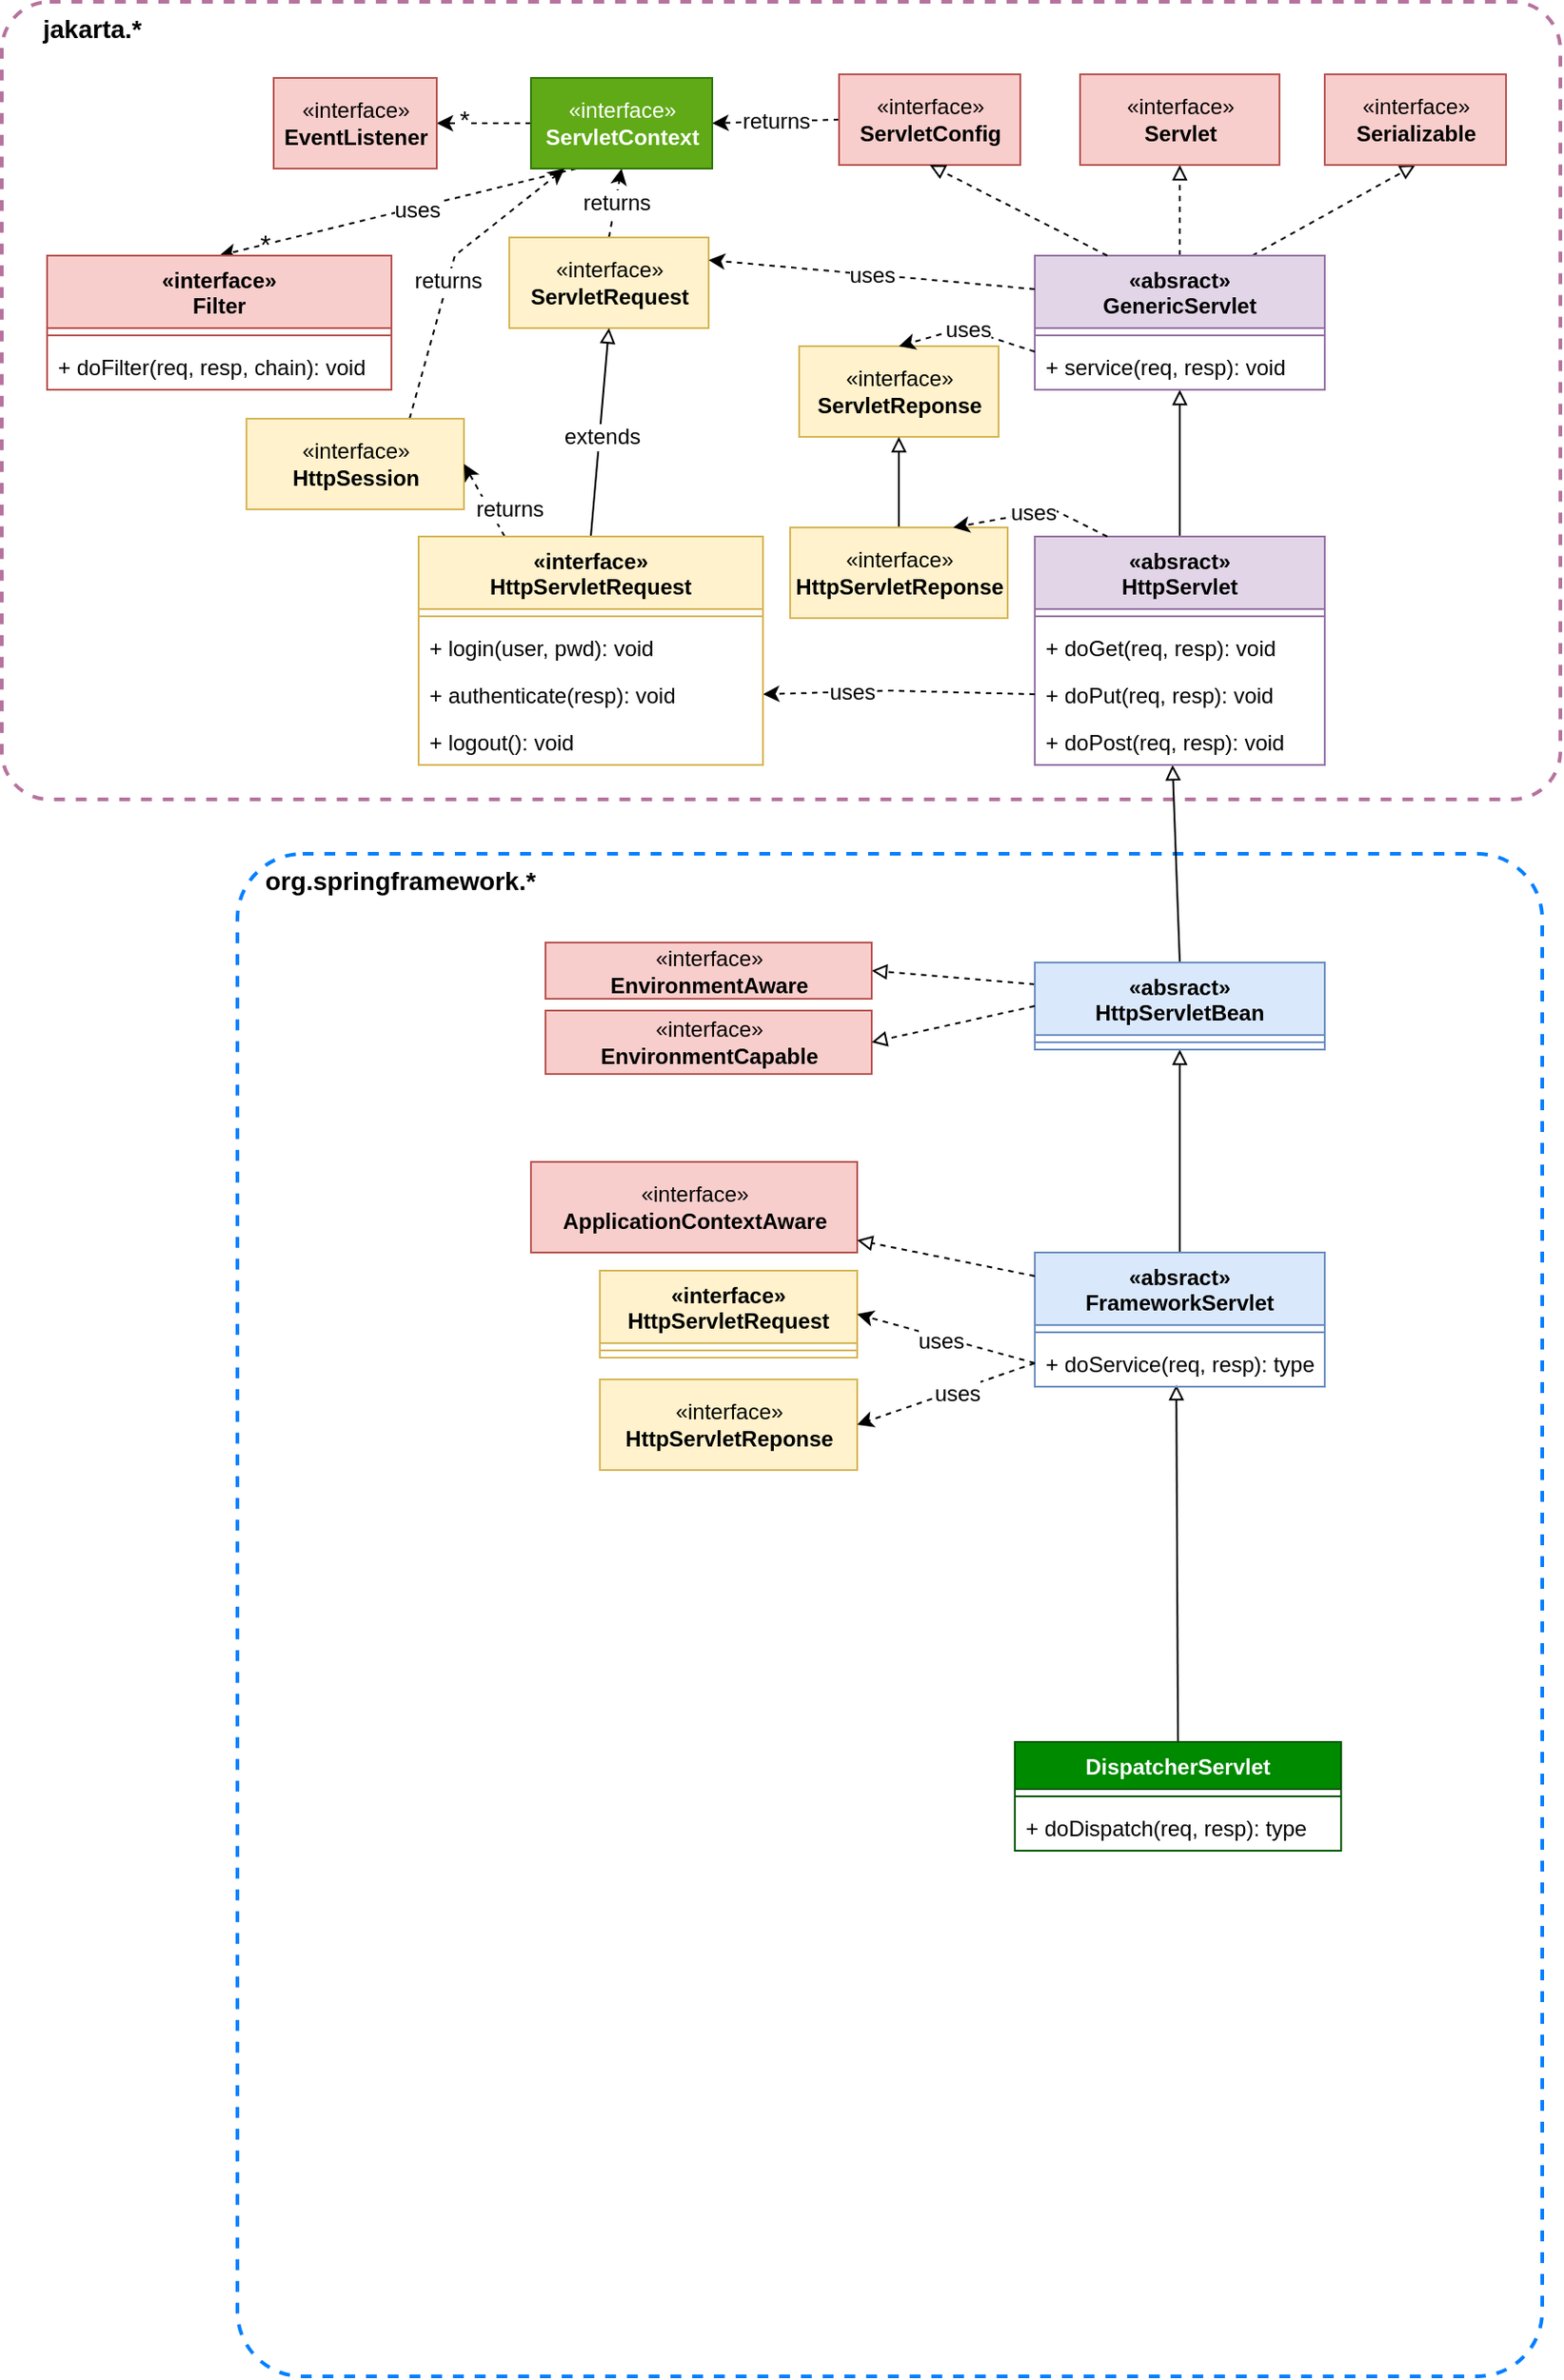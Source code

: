 <mxfile version="20.5.3" type="embed"><diagram id="JSrcArIyG3kDKEfSRT3X" name="Page-1"><mxGraphModel dx="864" dy="543" grid="1" gridSize="10" guides="1" tooltips="1" connect="1" arrows="1" fold="1" page="1" pageScale="1" pageWidth="1200" pageHeight="1920" math="0" shadow="0"><root><mxCell id="0"/><mxCell id="1" parent="0"/><mxCell id="40" value="" style="rounded=1;whiteSpace=wrap;html=1;fillColor=none;dashed=1;strokeWidth=2;strokeColor=#B5739D;arcSize=6;" vertex="1" parent="1"><mxGeometry x="80" y="310" width="860" height="440" as="geometry"/></mxCell><mxCell id="39" value="" style="rounded=1;whiteSpace=wrap;html=1;fillColor=none;dashed=1;strokeWidth=2;strokeColor=#007FFF;arcSize=5;" vertex="1" parent="1"><mxGeometry x="210" y="780" width="720" height="840" as="geometry"/></mxCell><mxCell id="29" style="rounded=0;orthogonalLoop=1;jettySize=auto;html=1;exitX=0.5;exitY=0;exitDx=0;exitDy=0;entryX=0.488;entryY=0.962;entryDx=0;entryDy=0;entryPerimeter=0;endArrow=block;endFill=0;" edge="1" parent="1" source="2" target="9"><mxGeometry relative="1" as="geometry"/></mxCell><mxCell id="2" value="DispatcherServlet" style="swimlane;fontStyle=1;align=center;verticalAlign=top;childLayout=stackLayout;horizontal=1;startSize=26;horizontalStack=0;resizeParent=1;resizeParentMax=0;resizeLast=0;collapsible=1;marginBottom=0;fillColor=#008a00;strokeColor=#005700;fontColor=#ffffff;" vertex="1" parent="1"><mxGeometry x="639" y="1270" width="180" height="60" as="geometry"/></mxCell><mxCell id="4" value="" style="line;strokeWidth=1;fillColor=none;align=left;verticalAlign=middle;spacingTop=-1;spacingLeft=3;spacingRight=3;rotatable=0;labelPosition=right;points=[];portConstraint=eastwest;strokeColor=inherit;" vertex="1" parent="2"><mxGeometry y="26" width="180" height="8" as="geometry"/></mxCell><mxCell id="5" value="+ doDispatch(req, resp): type" style="text;strokeColor=none;fillColor=none;align=left;verticalAlign=top;spacingLeft=4;spacingRight=4;overflow=hidden;rotatable=0;points=[[0,0.5],[1,0.5]];portConstraint=eastwest;" vertex="1" parent="2"><mxGeometry y="34" width="180" height="26" as="geometry"/></mxCell><mxCell id="30" style="edgeStyle=none;rounded=0;orthogonalLoop=1;jettySize=auto;html=1;exitX=0.5;exitY=0;exitDx=0;exitDy=0;entryX=0.5;entryY=1;entryDx=0;entryDy=0;endArrow=block;endFill=0;" edge="1" parent="1" source="6" target="10"><mxGeometry relative="1" as="geometry"><mxPoint x="730" y="897.988" as="targetPoint"/></mxGeometry></mxCell><mxCell id="6" value="«absract»&#10;FrameworkServlet" style="swimlane;fontStyle=1;align=center;verticalAlign=top;childLayout=stackLayout;horizontal=1;startSize=40;horizontalStack=0;resizeParent=1;resizeParentMax=0;resizeLast=0;collapsible=1;marginBottom=0;fillColor=#dae8fc;strokeColor=#6c8ebf;" vertex="1" parent="1"><mxGeometry x="650" y="1000" width="160" height="74" as="geometry"/></mxCell><mxCell id="8" value="" style="line;strokeWidth=1;fillColor=none;align=left;verticalAlign=middle;spacingTop=-1;spacingLeft=3;spacingRight=3;rotatable=0;labelPosition=right;points=[];portConstraint=eastwest;strokeColor=inherit;" vertex="1" parent="6"><mxGeometry y="40" width="160" height="8" as="geometry"/></mxCell><mxCell id="9" value="+ doService(req, resp): type" style="text;strokeColor=none;fillColor=none;align=left;verticalAlign=top;spacingLeft=4;spacingRight=4;overflow=hidden;rotatable=0;points=[[0,0.5],[1,0.5]];portConstraint=eastwest;" vertex="1" parent="6"><mxGeometry y="48" width="160" height="26" as="geometry"/></mxCell><mxCell id="31" style="edgeStyle=none;rounded=0;orthogonalLoop=1;jettySize=auto;html=1;exitX=0.5;exitY=0;exitDx=0;exitDy=0;entryX=0.475;entryY=1;entryDx=0;entryDy=0;entryPerimeter=0;endArrow=block;endFill=0;" edge="1" parent="1" source="10" target="59"><mxGeometry relative="1" as="geometry"/></mxCell><mxCell id="36" style="edgeStyle=none;rounded=0;orthogonalLoop=1;jettySize=auto;html=1;exitX=0;exitY=0.25;exitDx=0;exitDy=0;entryX=1;entryY=0.5;entryDx=0;entryDy=0;dashed=1;endArrow=block;endFill=0;" edge="1" parent="1" source="10" target="20"><mxGeometry relative="1" as="geometry"/></mxCell><mxCell id="10" value="«absract»&#10;HttpServletBean" style="swimlane;fontStyle=1;align=center;verticalAlign=top;childLayout=stackLayout;horizontal=1;startSize=40;horizontalStack=0;resizeParent=1;resizeParentMax=0;resizeLast=0;collapsible=1;marginBottom=0;fillColor=#dae8fc;strokeColor=#6c8ebf;" vertex="1" parent="1"><mxGeometry x="650" y="840" width="160" height="48" as="geometry"/></mxCell><mxCell id="12" value="" style="line;strokeWidth=1;fillColor=none;align=left;verticalAlign=middle;spacingTop=-1;spacingLeft=3;spacingRight=3;rotatable=0;labelPosition=right;points=[];portConstraint=eastwest;strokeColor=inherit;" vertex="1" parent="10"><mxGeometry y="40" width="160" height="8" as="geometry"/></mxCell><mxCell id="14" value="«interface»&lt;br&gt;&lt;b&gt;ApplicationContextAware&lt;/b&gt;" style="html=1;fillColor=#f8cecc;strokeColor=#b85450;" vertex="1" parent="1"><mxGeometry x="372" y="950" width="180" height="50" as="geometry"/></mxCell><mxCell id="32" style="edgeStyle=none;rounded=0;orthogonalLoop=1;jettySize=auto;html=1;exitX=0.5;exitY=0;exitDx=0;exitDy=0;endArrow=block;endFill=0;" edge="1" parent="1" source="15" target="25"><mxGeometry relative="1" as="geometry"/></mxCell><mxCell id="15" value="«absract»&#10;HttpServlet" style="swimlane;fontStyle=1;align=center;verticalAlign=top;childLayout=stackLayout;horizontal=1;startSize=40;horizontalStack=0;resizeParent=1;resizeParentMax=0;resizeLast=0;collapsible=1;marginBottom=0;fillColor=#e1d5e7;strokeColor=#9673a6;" vertex="1" parent="1"><mxGeometry x="650" y="605" width="160" height="126" as="geometry"/></mxCell><mxCell id="17" value="" style="line;strokeWidth=1;fillColor=none;align=left;verticalAlign=middle;spacingTop=-1;spacingLeft=3;spacingRight=3;rotatable=0;labelPosition=right;points=[];portConstraint=eastwest;strokeColor=inherit;" vertex="1" parent="15"><mxGeometry y="40" width="160" height="8" as="geometry"/></mxCell><mxCell id="58" value="+ doGet(req, resp): void" style="text;strokeColor=none;fillColor=none;align=left;verticalAlign=top;spacingLeft=4;spacingRight=4;overflow=hidden;rotatable=0;points=[[0,0.5],[1,0.5]];portConstraint=eastwest;" vertex="1" parent="15"><mxGeometry y="48" width="160" height="26" as="geometry"/></mxCell><mxCell id="18" value="+ doPut(req, resp): void" style="text;strokeColor=none;fillColor=none;align=left;verticalAlign=top;spacingLeft=4;spacingRight=4;overflow=hidden;rotatable=0;points=[[0,0.5],[1,0.5]];portConstraint=eastwest;" vertex="1" parent="15"><mxGeometry y="74" width="160" height="26" as="geometry"/></mxCell><mxCell id="59" value="+ doPost(req, resp): void" style="text;strokeColor=none;fillColor=none;align=left;verticalAlign=top;spacingLeft=4;spacingRight=4;overflow=hidden;rotatable=0;points=[[0,0.5],[1,0.5]];portConstraint=eastwest;" vertex="1" parent="15"><mxGeometry y="100" width="160" height="26" as="geometry"/></mxCell><mxCell id="19" value="«interface»&lt;br&gt;&lt;b&gt;EnvironmentCapable&lt;/b&gt;" style="html=1;fillColor=#f8cecc;strokeColor=#b85450;" vertex="1" parent="1"><mxGeometry x="380" y="866.5" width="180" height="35" as="geometry"/></mxCell><mxCell id="20" value="«interface»&lt;br&gt;&lt;b&gt;EnvironmentAware&lt;/b&gt;" style="html=1;fillColor=#f8cecc;strokeColor=#b85450;" vertex="1" parent="1"><mxGeometry x="380" y="829" width="180" height="31" as="geometry"/></mxCell><mxCell id="33" style="edgeStyle=none;rounded=0;orthogonalLoop=1;jettySize=auto;html=1;exitX=0.5;exitY=0;exitDx=0;exitDy=0;entryX=0.5;entryY=1;entryDx=0;entryDy=0;endArrow=block;endFill=0;dashed=1;" edge="1" parent="1" source="22" target="26"><mxGeometry relative="1" as="geometry"/></mxCell><mxCell id="34" style="edgeStyle=none;rounded=0;orthogonalLoop=1;jettySize=auto;html=1;exitX=0.75;exitY=0;exitDx=0;exitDy=0;entryX=0.5;entryY=1;entryDx=0;entryDy=0;dashed=1;endArrow=block;endFill=0;" edge="1" parent="1" source="22" target="28"><mxGeometry relative="1" as="geometry"/></mxCell><mxCell id="22" value="«absract»&#10;GenericServlet" style="swimlane;fontStyle=1;align=center;verticalAlign=top;childLayout=stackLayout;horizontal=1;startSize=40;horizontalStack=0;resizeParent=1;resizeParentMax=0;resizeLast=0;collapsible=1;marginBottom=0;fillColor=#e1d5e7;strokeColor=#9673a6;" vertex="1" parent="1"><mxGeometry x="650" y="450" width="160" height="74" as="geometry"/></mxCell><mxCell id="24" value="" style="line;strokeWidth=1;fillColor=none;align=left;verticalAlign=middle;spacingTop=-1;spacingLeft=3;spacingRight=3;rotatable=0;labelPosition=right;points=[];portConstraint=eastwest;strokeColor=inherit;" vertex="1" parent="22"><mxGeometry y="40" width="160" height="8" as="geometry"/></mxCell><mxCell id="25" value="+ service(req, resp): void" style="text;strokeColor=none;fillColor=none;align=left;verticalAlign=top;spacingLeft=4;spacingRight=4;overflow=hidden;rotatable=0;points=[[0,0.5],[1,0.5]];portConstraint=eastwest;" vertex="1" parent="22"><mxGeometry y="48" width="160" height="26" as="geometry"/></mxCell><mxCell id="26" value="«interface»&lt;br&gt;&lt;b&gt;Servlet&lt;/b&gt;" style="html=1;fillColor=#f8cecc;strokeColor=#b85450;" vertex="1" parent="1"><mxGeometry x="675" y="350" width="110" height="50" as="geometry"/></mxCell><mxCell id="61" value="returns" style="edgeStyle=none;rounded=0;orthogonalLoop=1;jettySize=auto;html=1;exitX=0;exitY=0.5;exitDx=0;exitDy=0;entryX=1;entryY=0.5;entryDx=0;entryDy=0;dashed=1;fontSize=12;endArrow=classic;endFill=1;" edge="1" parent="1" source="27" target="60"><mxGeometry relative="1" as="geometry"/></mxCell><mxCell id="27" value="«interface»&lt;br&gt;&lt;b&gt;ServletConfig&lt;/b&gt;" style="html=1;fillColor=#f8cecc;strokeColor=#b85450;" vertex="1" parent="1"><mxGeometry x="542" y="350" width="100" height="50" as="geometry"/></mxCell><mxCell id="28" value="«interface»&lt;br&gt;&lt;b&gt;Serializable&lt;/b&gt;" style="html=1;fillColor=#f8cecc;strokeColor=#b85450;" vertex="1" parent="1"><mxGeometry x="810" y="350" width="100" height="50" as="geometry"/></mxCell><mxCell id="35" style="edgeStyle=none;rounded=0;orthogonalLoop=1;jettySize=auto;html=1;exitX=0.25;exitY=0;exitDx=0;exitDy=0;entryX=0.5;entryY=1;entryDx=0;entryDy=0;dashed=1;endArrow=block;endFill=0;" edge="1" parent="1" source="22" target="27"><mxGeometry relative="1" as="geometry"/></mxCell><mxCell id="37" style="edgeStyle=none;rounded=0;orthogonalLoop=1;jettySize=auto;html=1;exitX=0;exitY=0.5;exitDx=0;exitDy=0;entryX=1;entryY=0.5;entryDx=0;entryDy=0;dashed=1;endArrow=block;endFill=0;" edge="1" parent="1" source="10" target="19"><mxGeometry relative="1" as="geometry"><mxPoint x="650" y="884" as="sourcePoint"/></mxGeometry></mxCell><mxCell id="38" style="edgeStyle=none;rounded=0;orthogonalLoop=1;jettySize=auto;html=1;exitX=0;exitY=0.5;exitDx=0;exitDy=0;dashed=1;endArrow=block;endFill=0;" edge="1" parent="1" target="14"><mxGeometry relative="1" as="geometry"><mxPoint x="650" y="1013" as="sourcePoint"/></mxGeometry></mxCell><mxCell id="41" value="jakarta.*" style="text;html=1;strokeColor=none;fillColor=none;align=center;verticalAlign=middle;whiteSpace=wrap;rounded=0;dashed=1;strokeWidth=2;fontStyle=1;fontSize=14;" vertex="1" parent="1"><mxGeometry x="90" y="310" width="80" height="30" as="geometry"/></mxCell><mxCell id="42" value="org.springframework.*" style="text;html=1;strokeColor=none;fillColor=none;align=center;verticalAlign=middle;whiteSpace=wrap;rounded=0;dashed=1;strokeWidth=2;fontStyle=1;fontSize=14;" vertex="1" parent="1"><mxGeometry x="210" y="780" width="180" height="30" as="geometry"/></mxCell><mxCell id="62" value="returns" style="edgeStyle=none;rounded=0;orthogonalLoop=1;jettySize=auto;html=1;exitX=0.5;exitY=0;exitDx=0;exitDy=0;entryX=0.5;entryY=1;entryDx=0;entryDy=0;dashed=1;fontSize=12;endArrow=classic;endFill=1;" edge="1" parent="1" source="44" target="60"><mxGeometry relative="1" as="geometry"/></mxCell><mxCell id="44" value="«interface»&lt;br&gt;&lt;b&gt;ServletRequest&lt;/b&gt;" style="html=1;fillColor=#fff2cc;strokeColor=#d6b656;" vertex="1" parent="1"><mxGeometry x="360" y="440" width="110" height="50" as="geometry"/></mxCell><mxCell id="45" value="«interface»&lt;br&gt;&lt;b&gt;ServletReponse&lt;/b&gt;" style="html=1;fillColor=#fff2cc;strokeColor=#d6b656;" vertex="1" parent="1"><mxGeometry x="520" y="500" width="110" height="50" as="geometry"/></mxCell><mxCell id="49" style="edgeStyle=none;rounded=0;orthogonalLoop=1;jettySize=auto;html=1;entryX=0.5;entryY=1;entryDx=0;entryDy=0;fontSize=14;endArrow=block;endFill=0;exitX=0.5;exitY=0;exitDx=0;exitDy=0;" edge="1" parent="1" source="75" target="44"><mxGeometry relative="1" as="geometry"/></mxCell><mxCell id="55" value="extends" style="edgeLabel;html=1;align=center;verticalAlign=middle;resizable=0;points=[];fontSize=12;" vertex="1" connectable="0" parent="49"><mxGeometry x="-0.037" y="-1" relative="1" as="geometry"><mxPoint as="offset"/></mxGeometry></mxCell><mxCell id="48" style="edgeStyle=none;rounded=0;orthogonalLoop=1;jettySize=auto;html=1;entryX=0.5;entryY=1;entryDx=0;entryDy=0;fontSize=14;endArrow=block;endFill=0;" edge="1" parent="1" source="47" target="45"><mxGeometry relative="1" as="geometry"/></mxCell><mxCell id="47" value="«interface»&lt;br&gt;&lt;b&gt;HttpServletReponse&lt;/b&gt;" style="html=1;fillColor=#fff2cc;strokeColor=#d6b656;" vertex="1" parent="1"><mxGeometry x="515" y="600" width="120" height="50" as="geometry"/></mxCell><mxCell id="50" value="&lt;font style=&quot;font-size: 12px;&quot;&gt;uses&lt;/font&gt;" style="edgeStyle=none;rounded=0;orthogonalLoop=1;jettySize=auto;html=1;exitX=0;exitY=0.25;exitDx=0;exitDy=0;entryX=1;entryY=0.25;entryDx=0;entryDy=0;fontSize=14;endArrow=classic;endFill=1;dashed=1;" edge="1" parent="1" source="22" target="44"><mxGeometry relative="1" as="geometry"/></mxCell><mxCell id="51" value="uses" style="edgeStyle=none;rounded=0;orthogonalLoop=1;jettySize=auto;html=1;exitX=0;exitY=0.5;exitDx=0;exitDy=0;entryX=0.5;entryY=0;entryDx=0;entryDy=0;dashed=1;fontSize=12;endArrow=classic;endFill=1;" edge="1" parent="1" target="45"><mxGeometry relative="1" as="geometry"><mxPoint x="650" y="503" as="sourcePoint"/><Array as="points"><mxPoint x="610" y="490"/></Array></mxGeometry></mxCell><mxCell id="52" value="uses" style="edgeStyle=none;rounded=0;orthogonalLoop=1;jettySize=auto;html=1;exitX=0.25;exitY=0;exitDx=0;exitDy=0;entryX=0.75;entryY=0;entryDx=0;entryDy=0;dashed=1;fontSize=12;endArrow=classic;endFill=1;" edge="1" parent="1" source="15" target="47"><mxGeometry relative="1" as="geometry"><Array as="points"><mxPoint x="660" y="590"/></Array></mxGeometry></mxCell><mxCell id="53" style="edgeStyle=none;rounded=0;orthogonalLoop=1;jettySize=auto;html=1;exitX=0;exitY=0.5;exitDx=0;exitDy=0;entryX=1;entryY=0.5;entryDx=0;entryDy=0;dashed=1;fontSize=12;endArrow=classic;endFill=1;" edge="1" parent="1" source="18" target="77"><mxGeometry relative="1" as="geometry"><Array as="points"><mxPoint x="570" y="690"/></Array></mxGeometry></mxCell><mxCell id="54" value="uses" style="edgeLabel;html=1;align=center;verticalAlign=middle;resizable=0;points=[];fontSize=12;" vertex="1" connectable="0" parent="53"><mxGeometry x="0.352" relative="1" as="geometry"><mxPoint as="offset"/></mxGeometry></mxCell><mxCell id="64" style="edgeStyle=none;rounded=0;orthogonalLoop=1;jettySize=auto;html=1;exitX=0;exitY=0.5;exitDx=0;exitDy=0;entryX=1;entryY=0.5;entryDx=0;entryDy=0;dashed=1;fontSize=12;endArrow=classic;endFill=1;" edge="1" parent="1" source="60" target="63"><mxGeometry relative="1" as="geometry"/></mxCell><mxCell id="69" value="*" style="edgeLabel;html=1;align=center;verticalAlign=middle;resizable=0;points=[];fontSize=14;" vertex="1" connectable="0" parent="64"><mxGeometry x="-0.115" y="-1" relative="1" as="geometry"><mxPoint x="-14" y="-1" as="offset"/></mxGeometry></mxCell><mxCell id="68" style="edgeStyle=none;rounded=0;orthogonalLoop=1;jettySize=auto;html=1;exitX=0.25;exitY=1;exitDx=0;exitDy=0;entryX=0.5;entryY=0;entryDx=0;entryDy=0;dashed=1;fontSize=12;endArrow=classic;endFill=1;" edge="1" parent="1" source="60" target="65"><mxGeometry relative="1" as="geometry"/></mxCell><mxCell id="70" value="uses" style="edgeLabel;html=1;align=center;verticalAlign=middle;resizable=0;points=[];fontSize=12;" vertex="1" connectable="0" parent="68"><mxGeometry x="-0.102" y="2" relative="1" as="geometry"><mxPoint y="-1" as="offset"/></mxGeometry></mxCell><mxCell id="71" value="*" style="edgeLabel;html=1;align=center;verticalAlign=middle;resizable=0;points=[];fontSize=15;" vertex="1" connectable="0" parent="68"><mxGeometry x="0.75" y="-1" relative="1" as="geometry"><mxPoint as="offset"/></mxGeometry></mxCell><mxCell id="60" value="«interface»&lt;br&gt;&lt;b&gt;ServletContext&lt;/b&gt;" style="html=1;fillColor=#60a917;strokeColor=#2D7600;fontColor=#ffffff;" vertex="1" parent="1"><mxGeometry x="372" y="352" width="100" height="50" as="geometry"/></mxCell><mxCell id="63" value="«interface»&lt;br&gt;&lt;b&gt;EventListener&lt;/b&gt;" style="html=1;fillColor=#f8cecc;strokeColor=#b85450;" vertex="1" parent="1"><mxGeometry x="230" y="352" width="90" height="50" as="geometry"/></mxCell><mxCell id="65" value="«interface»&#10;Filter" style="swimlane;fontStyle=1;align=center;verticalAlign=top;childLayout=stackLayout;horizontal=1;startSize=40;horizontalStack=0;resizeParent=1;resizeParentMax=0;resizeLast=0;collapsible=1;marginBottom=0;fillColor=#f8cecc;strokeColor=#b85450;" vertex="1" parent="1"><mxGeometry x="105" y="450" width="190" height="74" as="geometry"/></mxCell><mxCell id="66" value="" style="line;strokeWidth=1;fillColor=none;align=left;verticalAlign=middle;spacingTop=-1;spacingLeft=3;spacingRight=3;rotatable=0;labelPosition=right;points=[];portConstraint=eastwest;strokeColor=inherit;" vertex="1" parent="65"><mxGeometry y="40" width="190" height="8" as="geometry"/></mxCell><mxCell id="67" value="+ doFilter(req, resp, chain): void" style="text;strokeColor=none;fillColor=none;align=left;verticalAlign=top;spacingLeft=4;spacingRight=4;overflow=hidden;rotatable=0;points=[[0,0.5],[1,0.5]];portConstraint=eastwest;" vertex="1" parent="65"><mxGeometry y="48" width="190" height="26" as="geometry"/></mxCell><mxCell id="81" style="edgeStyle=none;rounded=0;orthogonalLoop=1;jettySize=auto;html=1;exitX=0.75;exitY=0;exitDx=0;exitDy=0;dashed=1;fontSize=12;endArrow=classic;endFill=1;" edge="1" parent="1" source="73" target="60"><mxGeometry relative="1" as="geometry"><Array as="points"><mxPoint x="330" y="450"/></Array></mxGeometry></mxCell><mxCell id="82" value="returns" style="edgeLabel;html=1;align=center;verticalAlign=middle;resizable=0;points=[];fontSize=12;" vertex="1" connectable="0" parent="81"><mxGeometry x="-0.076" relative="1" as="geometry"><mxPoint as="offset"/></mxGeometry></mxCell><mxCell id="73" value="«interface»&lt;br&gt;&lt;b&gt;HttpSession&lt;/b&gt;" style="html=1;fillColor=#fff2cc;strokeColor=#d6b656;" vertex="1" parent="1"><mxGeometry x="215" y="540" width="120" height="50" as="geometry"/></mxCell><mxCell id="80" style="edgeStyle=none;rounded=0;orthogonalLoop=1;jettySize=auto;html=1;exitX=0.25;exitY=0;exitDx=0;exitDy=0;entryX=1;entryY=0.5;entryDx=0;entryDy=0;dashed=1;fontSize=12;endArrow=classic;endFill=1;" edge="1" parent="1" source="75" target="73"><mxGeometry relative="1" as="geometry"/></mxCell><mxCell id="83" value="returns" style="edgeLabel;html=1;align=center;verticalAlign=middle;resizable=0;points=[];fontSize=12;" vertex="1" connectable="0" parent="80"><mxGeometry x="-0.092" relative="1" as="geometry"><mxPoint x="13" y="3" as="offset"/></mxGeometry></mxCell><mxCell id="75" value="«interface»&#10;HttpServletRequest" style="swimlane;fontStyle=1;align=center;verticalAlign=top;childLayout=stackLayout;horizontal=1;startSize=40;horizontalStack=0;resizeParent=1;resizeParentMax=0;resizeLast=0;collapsible=1;marginBottom=0;fillColor=#fff2cc;strokeColor=#d6b656;" vertex="1" parent="1"><mxGeometry x="310" y="605" width="190" height="126" as="geometry"/></mxCell><mxCell id="76" value="" style="line;strokeWidth=1;fillColor=none;align=left;verticalAlign=middle;spacingTop=-1;spacingLeft=3;spacingRight=3;rotatable=0;labelPosition=right;points=[];portConstraint=eastwest;strokeColor=inherit;" vertex="1" parent="75"><mxGeometry y="40" width="190" height="8" as="geometry"/></mxCell><mxCell id="78" value="+ login(user, pwd): void" style="text;strokeColor=none;fillColor=none;align=left;verticalAlign=top;spacingLeft=4;spacingRight=4;overflow=hidden;rotatable=0;points=[[0,0.5],[1,0.5]];portConstraint=eastwest;" vertex="1" parent="75"><mxGeometry y="48" width="190" height="26" as="geometry"/></mxCell><mxCell id="77" value="+ authenticate(resp): void" style="text;strokeColor=none;fillColor=none;align=left;verticalAlign=top;spacingLeft=4;spacingRight=4;overflow=hidden;rotatable=0;points=[[0,0.5],[1,0.5]];portConstraint=eastwest;" vertex="1" parent="75"><mxGeometry y="74" width="190" height="26" as="geometry"/></mxCell><mxCell id="79" value="+ logout(): void" style="text;strokeColor=none;fillColor=none;align=left;verticalAlign=top;spacingLeft=4;spacingRight=4;overflow=hidden;rotatable=0;points=[[0,0.5],[1,0.5]];portConstraint=eastwest;" vertex="1" parent="75"><mxGeometry y="100" width="190" height="26" as="geometry"/></mxCell><mxCell id="84" value="«interface»&lt;br&gt;&lt;b&gt;HttpServletReponse&lt;/b&gt;" style="html=1;fillColor=#fff2cc;strokeColor=#d6b656;" vertex="1" parent="1"><mxGeometry x="410" y="1070" width="142" height="50" as="geometry"/></mxCell><mxCell id="85" value="«interface»&#10;HttpServletRequest" style="swimlane;fontStyle=1;align=center;verticalAlign=top;childLayout=stackLayout;horizontal=1;startSize=40;horizontalStack=0;resizeParent=1;resizeParentMax=0;resizeLast=0;collapsible=1;marginBottom=0;fillColor=#fff2cc;strokeColor=#d6b656;" vertex="1" parent="1"><mxGeometry x="410" y="1010" width="142" height="48" as="geometry"/></mxCell><mxCell id="86" value="" style="line;strokeWidth=1;fillColor=none;align=left;verticalAlign=middle;spacingTop=-1;spacingLeft=3;spacingRight=3;rotatable=0;labelPosition=right;points=[];portConstraint=eastwest;strokeColor=inherit;" vertex="1" parent="85"><mxGeometry y="40" width="142" height="8" as="geometry"/></mxCell><mxCell id="90" style="edgeStyle=none;rounded=0;orthogonalLoop=1;jettySize=auto;html=1;exitX=0;exitY=0.5;exitDx=0;exitDy=0;entryX=1;entryY=0.5;entryDx=0;entryDy=0;dashed=1;fontSize=15;endArrow=classic;endFill=1;" edge="1" parent="1" source="9" target="85"><mxGeometry relative="1" as="geometry"/></mxCell><mxCell id="92" value="&lt;font style=&quot;font-size: 12px;&quot;&gt;uses&lt;/font&gt;" style="edgeLabel;html=1;align=center;verticalAlign=middle;resizable=0;points=[];fontSize=15;" vertex="1" connectable="0" parent="90"><mxGeometry x="0.059" relative="1" as="geometry"><mxPoint as="offset"/></mxGeometry></mxCell><mxCell id="91" style="edgeStyle=none;rounded=0;orthogonalLoop=1;jettySize=auto;html=1;exitX=0;exitY=0.5;exitDx=0;exitDy=0;entryX=1;entryY=0.5;entryDx=0;entryDy=0;dashed=1;fontSize=15;endArrow=classic;endFill=1;" edge="1" parent="1" source="9" target="84"><mxGeometry relative="1" as="geometry"/></mxCell><mxCell id="93" value="uses" style="edgeLabel;html=1;align=center;verticalAlign=middle;resizable=0;points=[];fontSize=12;" vertex="1" connectable="0" parent="91"><mxGeometry x="-0.109" y="2" relative="1" as="geometry"><mxPoint as="offset"/></mxGeometry></mxCell></root></mxGraphModel></diagram></mxfile>